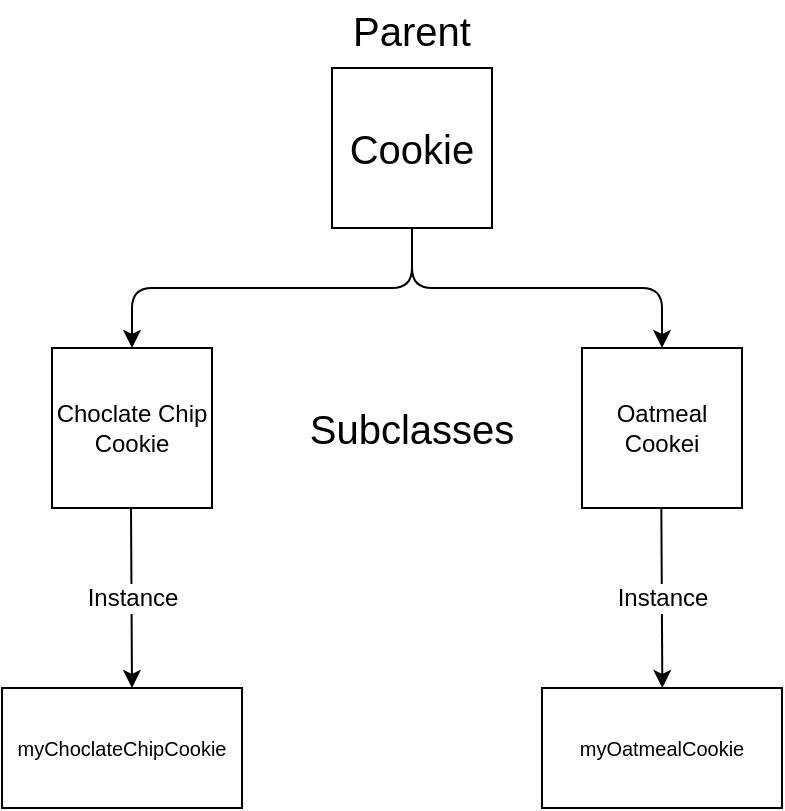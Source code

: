 <mxfile>
    <diagram id="W7mF5lWiXVY4tKixshCW" name="Page-1">
        <mxGraphModel dx="759" dy="614" grid="1" gridSize="10" guides="1" tooltips="1" connect="1" arrows="1" fold="1" page="1" pageScale="1" pageWidth="850" pageHeight="1100" math="0" shadow="0">
            <root>
                <mxCell id="0"/>
                <mxCell id="1" parent="0"/>
                <mxCell id="2" value="Choclate Chip Cookie" style="whiteSpace=wrap;html=1;aspect=fixed;" parent="1" vertex="1">
                    <mxGeometry x="260" y="250" width="80" height="80" as="geometry"/>
                </mxCell>
                <mxCell id="3" value="Oatmeal Cookei" style="whiteSpace=wrap;html=1;aspect=fixed;" parent="1" vertex="1">
                    <mxGeometry x="525" y="250" width="80" height="80" as="geometry"/>
                </mxCell>
                <mxCell id="9" style="edgeStyle=orthogonalEdgeStyle;html=1;exitX=0.5;exitY=1;exitDx=0;exitDy=0;entryX=0.5;entryY=0;entryDx=0;entryDy=0;" parent="1" source="8" target="2" edge="1">
                    <mxGeometry relative="1" as="geometry"/>
                </mxCell>
                <mxCell id="10" style="edgeStyle=orthogonalEdgeStyle;html=1;exitX=0.5;exitY=1;exitDx=0;exitDy=0;entryX=0.5;entryY=0;entryDx=0;entryDy=0;" parent="1" source="8" target="3" edge="1">
                    <mxGeometry relative="1" as="geometry"/>
                </mxCell>
                <mxCell id="8" value="&lt;font style=&quot;font-size: 20px;&quot;&gt;Cookie&lt;/font&gt;" style="whiteSpace=wrap;html=1;aspect=fixed;" parent="1" vertex="1">
                    <mxGeometry x="400" y="110" width="80" height="80" as="geometry"/>
                </mxCell>
                <mxCell id="11" value="" style="endArrow=classic;html=1;fontSize=12;entryX=0.5;entryY=0;entryDx=0;entryDy=0;" parent="1" edge="1">
                    <mxGeometry relative="1" as="geometry">
                        <mxPoint x="299.5" y="330" as="sourcePoint"/>
                        <mxPoint x="300" y="420" as="targetPoint"/>
                    </mxGeometry>
                </mxCell>
                <mxCell id="12" value="Instance&lt;br&gt;" style="edgeLabel;resizable=0;html=1;align=center;verticalAlign=middle;fontSize=12;" parent="11" connectable="0" vertex="1">
                    <mxGeometry relative="1" as="geometry"/>
                </mxCell>
                <mxCell id="13" value="" style="endArrow=classic;html=1;fontSize=12;entryX=0.5;entryY=0;entryDx=0;entryDy=0;" parent="1" edge="1">
                    <mxGeometry relative="1" as="geometry">
                        <mxPoint x="564.67" y="330" as="sourcePoint"/>
                        <mxPoint x="565.17" y="420" as="targetPoint"/>
                    </mxGeometry>
                </mxCell>
                <mxCell id="14" value="Instance" style="edgeLabel;resizable=0;html=1;align=center;verticalAlign=middle;fontSize=12;" parent="13" connectable="0" vertex="1">
                    <mxGeometry relative="1" as="geometry"/>
                </mxCell>
                <mxCell id="15" value="&lt;font style=&quot;font-size: 10px;&quot;&gt;myChoclateChipCookie&lt;/font&gt;" style="rounded=0;whiteSpace=wrap;html=1;fontSize=12;" parent="1" vertex="1">
                    <mxGeometry x="235" y="420" width="120" height="60" as="geometry"/>
                </mxCell>
                <mxCell id="16" value="&lt;font style=&quot;font-size: 10px;&quot;&gt;myOatmealCookie&lt;/font&gt;" style="rounded=0;whiteSpace=wrap;html=1;fontSize=12;" parent="1" vertex="1">
                    <mxGeometry x="505" y="420" width="120" height="60" as="geometry"/>
                </mxCell>
                <mxCell id="17" value="&lt;font style=&quot;font-size: 20px;&quot;&gt;Subclasses&lt;/font&gt;" style="text;html=1;strokeColor=none;fillColor=none;align=center;verticalAlign=middle;whiteSpace=wrap;rounded=0;fontSize=10;" parent="1" vertex="1">
                    <mxGeometry x="410" y="275" width="60" height="30" as="geometry"/>
                </mxCell>
                <mxCell id="19" value="&lt;span style=&quot;font-size: 20px;&quot;&gt;Parent&lt;/span&gt;" style="text;html=1;strokeColor=none;fillColor=none;align=center;verticalAlign=middle;whiteSpace=wrap;rounded=0;fontSize=10;" parent="1" vertex="1">
                    <mxGeometry x="410" y="76" width="60" height="30" as="geometry"/>
                </mxCell>
            </root>
        </mxGraphModel>
    </diagram>
</mxfile>